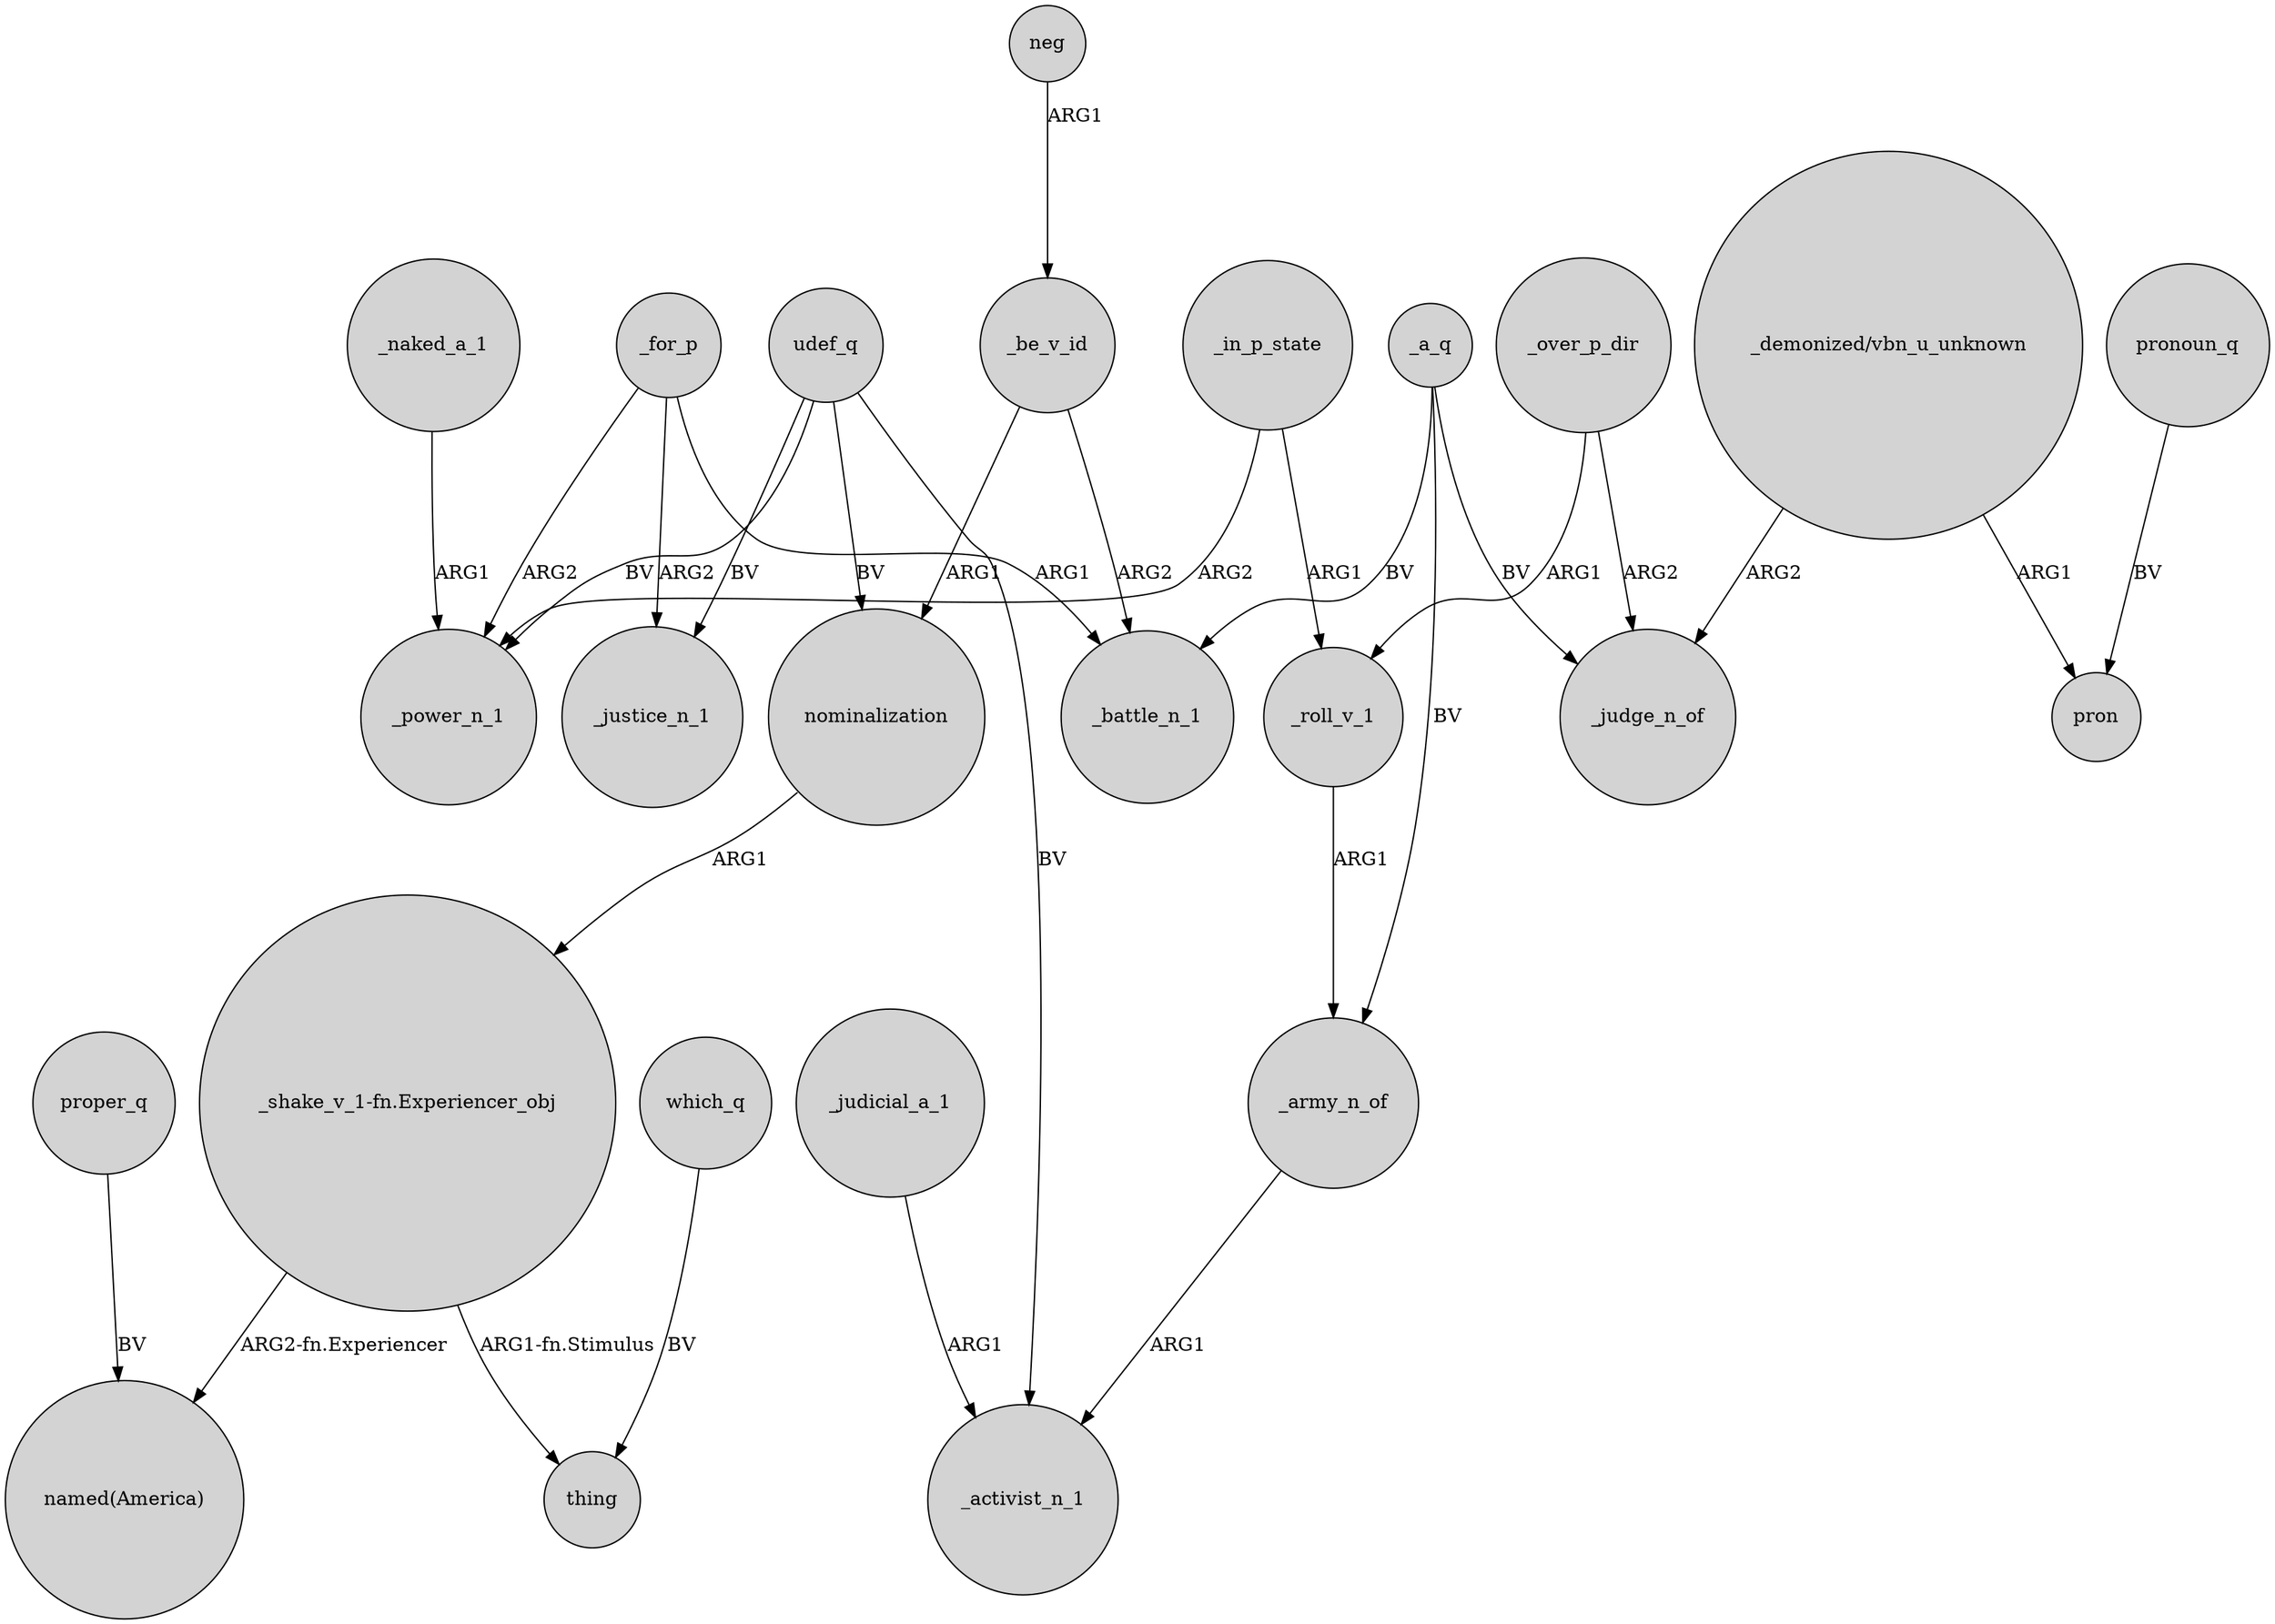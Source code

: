 digraph {
	node [shape=circle style=filled]
	_naked_a_1 -> _power_n_1 [label=ARG1]
	_for_p -> _battle_n_1 [label=ARG1]
	_over_p_dir -> _roll_v_1 [label=ARG1]
	_be_v_id -> nominalization [label=ARG1]
	_roll_v_1 -> _army_n_of [label=ARG1]
	_in_p_state -> _power_n_1 [label=ARG2]
	nominalization -> "_shake_v_1-fn.Experiencer_obj" [label=ARG1]
	_army_n_of -> _activist_n_1 [label=ARG1]
	"_demonized/vbn_u_unknown" -> pron [label=ARG1]
	_in_p_state -> _roll_v_1 [label=ARG1]
	_a_q -> _judge_n_of [label=BV]
	_be_v_id -> _battle_n_1 [label=ARG2]
	_over_p_dir -> _judge_n_of [label=ARG2]
	_for_p -> _power_n_1 [label=ARG2]
	pronoun_q -> pron [label=BV]
	_for_p -> _justice_n_1 [label=ARG2]
	_a_q -> _battle_n_1 [label=BV]
	"_demonized/vbn_u_unknown" -> _judge_n_of [label=ARG2]
	udef_q -> nominalization [label=BV]
	udef_q -> _activist_n_1 [label=BV]
	_a_q -> _army_n_of [label=BV]
	_judicial_a_1 -> _activist_n_1 [label=ARG1]
	udef_q -> _justice_n_1 [label=BV]
	"_shake_v_1-fn.Experiencer_obj" -> thing [label="ARG1-fn.Stimulus"]
	neg -> _be_v_id [label=ARG1]
	"_shake_v_1-fn.Experiencer_obj" -> "named(America)" [label="ARG2-fn.Experiencer"]
	udef_q -> _power_n_1 [label=BV]
	proper_q -> "named(America)" [label=BV]
	which_q -> thing [label=BV]
}
